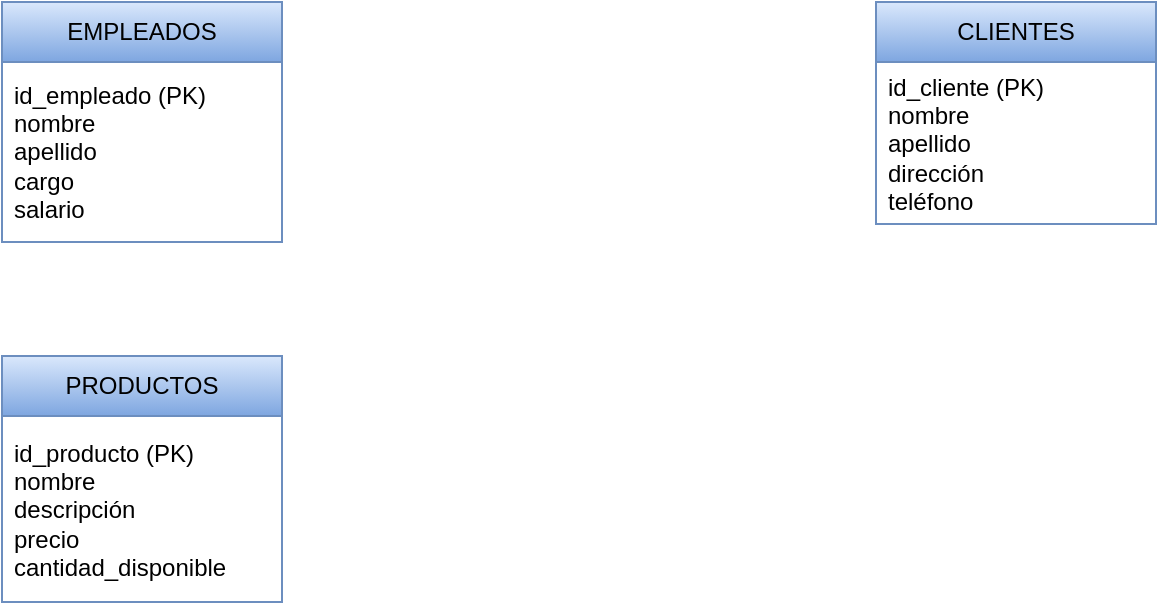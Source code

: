 <mxfile version="24.2.5" type="github">
  <diagram name="Página-1" id="q87BiIpikEZuB7U_goR0">
    <mxGraphModel dx="880" dy="468" grid="1" gridSize="1" guides="1" tooltips="1" connect="1" arrows="1" fold="1" page="1" pageScale="1" pageWidth="827" pageHeight="1169" math="0" shadow="0">
      <root>
        <mxCell id="0" />
        <mxCell id="1" parent="0" />
        <mxCell id="7NWND6y4SpeGCh8oB7Ho-7" value="EMPLEADOS" style="swimlane;fontStyle=0;childLayout=stackLayout;horizontal=1;startSize=30;horizontalStack=0;resizeParent=1;resizeParentMax=0;resizeLast=0;collapsible=1;marginBottom=0;whiteSpace=wrap;html=1;fillColor=#dae8fc;gradientColor=#7ea6e0;strokeColor=#6c8ebf;" vertex="1" parent="1">
          <mxGeometry x="110" y="39" width="140" height="120" as="geometry" />
        </mxCell>
        <mxCell id="7NWND6y4SpeGCh8oB7Ho-10" value="&lt;div&gt;id_empleado (PK)&lt;/div&gt;&lt;div&gt;nombre&lt;/div&gt;&lt;div&gt;apellido&lt;/div&gt;&lt;div&gt;cargo&lt;/div&gt;&lt;div&gt;salario&lt;/div&gt;" style="text;strokeColor=none;fillColor=none;align=left;verticalAlign=middle;spacingLeft=4;spacingRight=4;overflow=hidden;points=[[0,0.5],[1,0.5]];portConstraint=eastwest;rotatable=0;whiteSpace=wrap;html=1;" vertex="1" parent="7NWND6y4SpeGCh8oB7Ho-7">
          <mxGeometry y="30" width="140" height="90" as="geometry" />
        </mxCell>
        <mxCell id="7NWND6y4SpeGCh8oB7Ho-11" value="CLIENTES" style="swimlane;fontStyle=0;childLayout=stackLayout;horizontal=1;startSize=30;horizontalStack=0;resizeParent=1;resizeParentMax=0;resizeLast=0;collapsible=1;marginBottom=0;whiteSpace=wrap;html=1;fillColor=#dae8fc;gradientColor=#7ea6e0;strokeColor=#6c8ebf;" vertex="1" parent="1">
          <mxGeometry x="547" y="39" width="140" height="111" as="geometry" />
        </mxCell>
        <mxCell id="7NWND6y4SpeGCh8oB7Ho-14" value="&lt;div&gt;id_cliente (PK)&lt;/div&gt;&lt;div&gt;nombre&lt;/div&gt;&lt;div&gt;apellido&lt;/div&gt;&lt;div&gt;dirección&lt;/div&gt;&lt;div&gt;teléfono&lt;/div&gt;" style="text;strokeColor=none;fillColor=none;align=left;verticalAlign=middle;spacingLeft=4;spacingRight=4;overflow=hidden;points=[[0,0.5],[1,0.5]];portConstraint=eastwest;rotatable=0;whiteSpace=wrap;html=1;" vertex="1" parent="7NWND6y4SpeGCh8oB7Ho-11">
          <mxGeometry y="30" width="140" height="81" as="geometry" />
        </mxCell>
        <mxCell id="7NWND6y4SpeGCh8oB7Ho-15" value="PRODUCTOS" style="swimlane;fontStyle=0;childLayout=stackLayout;horizontal=1;startSize=30;horizontalStack=0;resizeParent=1;resizeParentMax=0;resizeLast=0;collapsible=1;marginBottom=0;whiteSpace=wrap;html=1;fillColor=#dae8fc;gradientColor=#7ea6e0;strokeColor=#6c8ebf;" vertex="1" parent="1">
          <mxGeometry x="110" y="216" width="140" height="123" as="geometry" />
        </mxCell>
        <mxCell id="7NWND6y4SpeGCh8oB7Ho-18" value="&lt;div&gt;id_producto (PK)&lt;/div&gt;&lt;div&gt;nombre&lt;/div&gt;&lt;div&gt;descripción&lt;/div&gt;&lt;div&gt;precio&lt;/div&gt;&lt;div&gt;cantidad_disponible&lt;/div&gt;" style="text;strokeColor=none;fillColor=none;align=left;verticalAlign=middle;spacingLeft=4;spacingRight=4;overflow=hidden;points=[[0,0.5],[1,0.5]];portConstraint=eastwest;rotatable=0;whiteSpace=wrap;html=1;" vertex="1" parent="7NWND6y4SpeGCh8oB7Ho-15">
          <mxGeometry y="30" width="140" height="93" as="geometry" />
        </mxCell>
      </root>
    </mxGraphModel>
  </diagram>
</mxfile>
